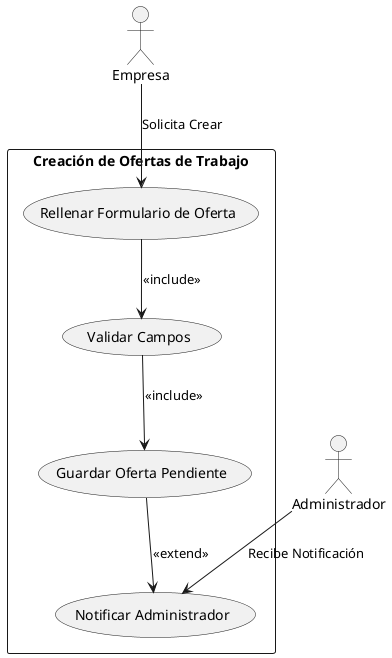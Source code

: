 @startuml

' Diagrama de Contexto: Crear oferta de trabajo
rectangle "Creación de Ofertas de Trabajo" {
    usecase "Rellenar Formulario de Oferta" as RF
    usecase "Validar Campos" as VC
    usecase "Guardar Oferta Pendiente" as GO
    usecase "Notificar Administrador" as NA
}

actor Empresa as E
actor Administrador as A

E --> RF : "Solicita Crear"
RF --> VC : <<include>>
VC --> GO : <<include>>
GO --> NA : <<extend>>
A --> NA : "Recibe Notificación"

@enduml

